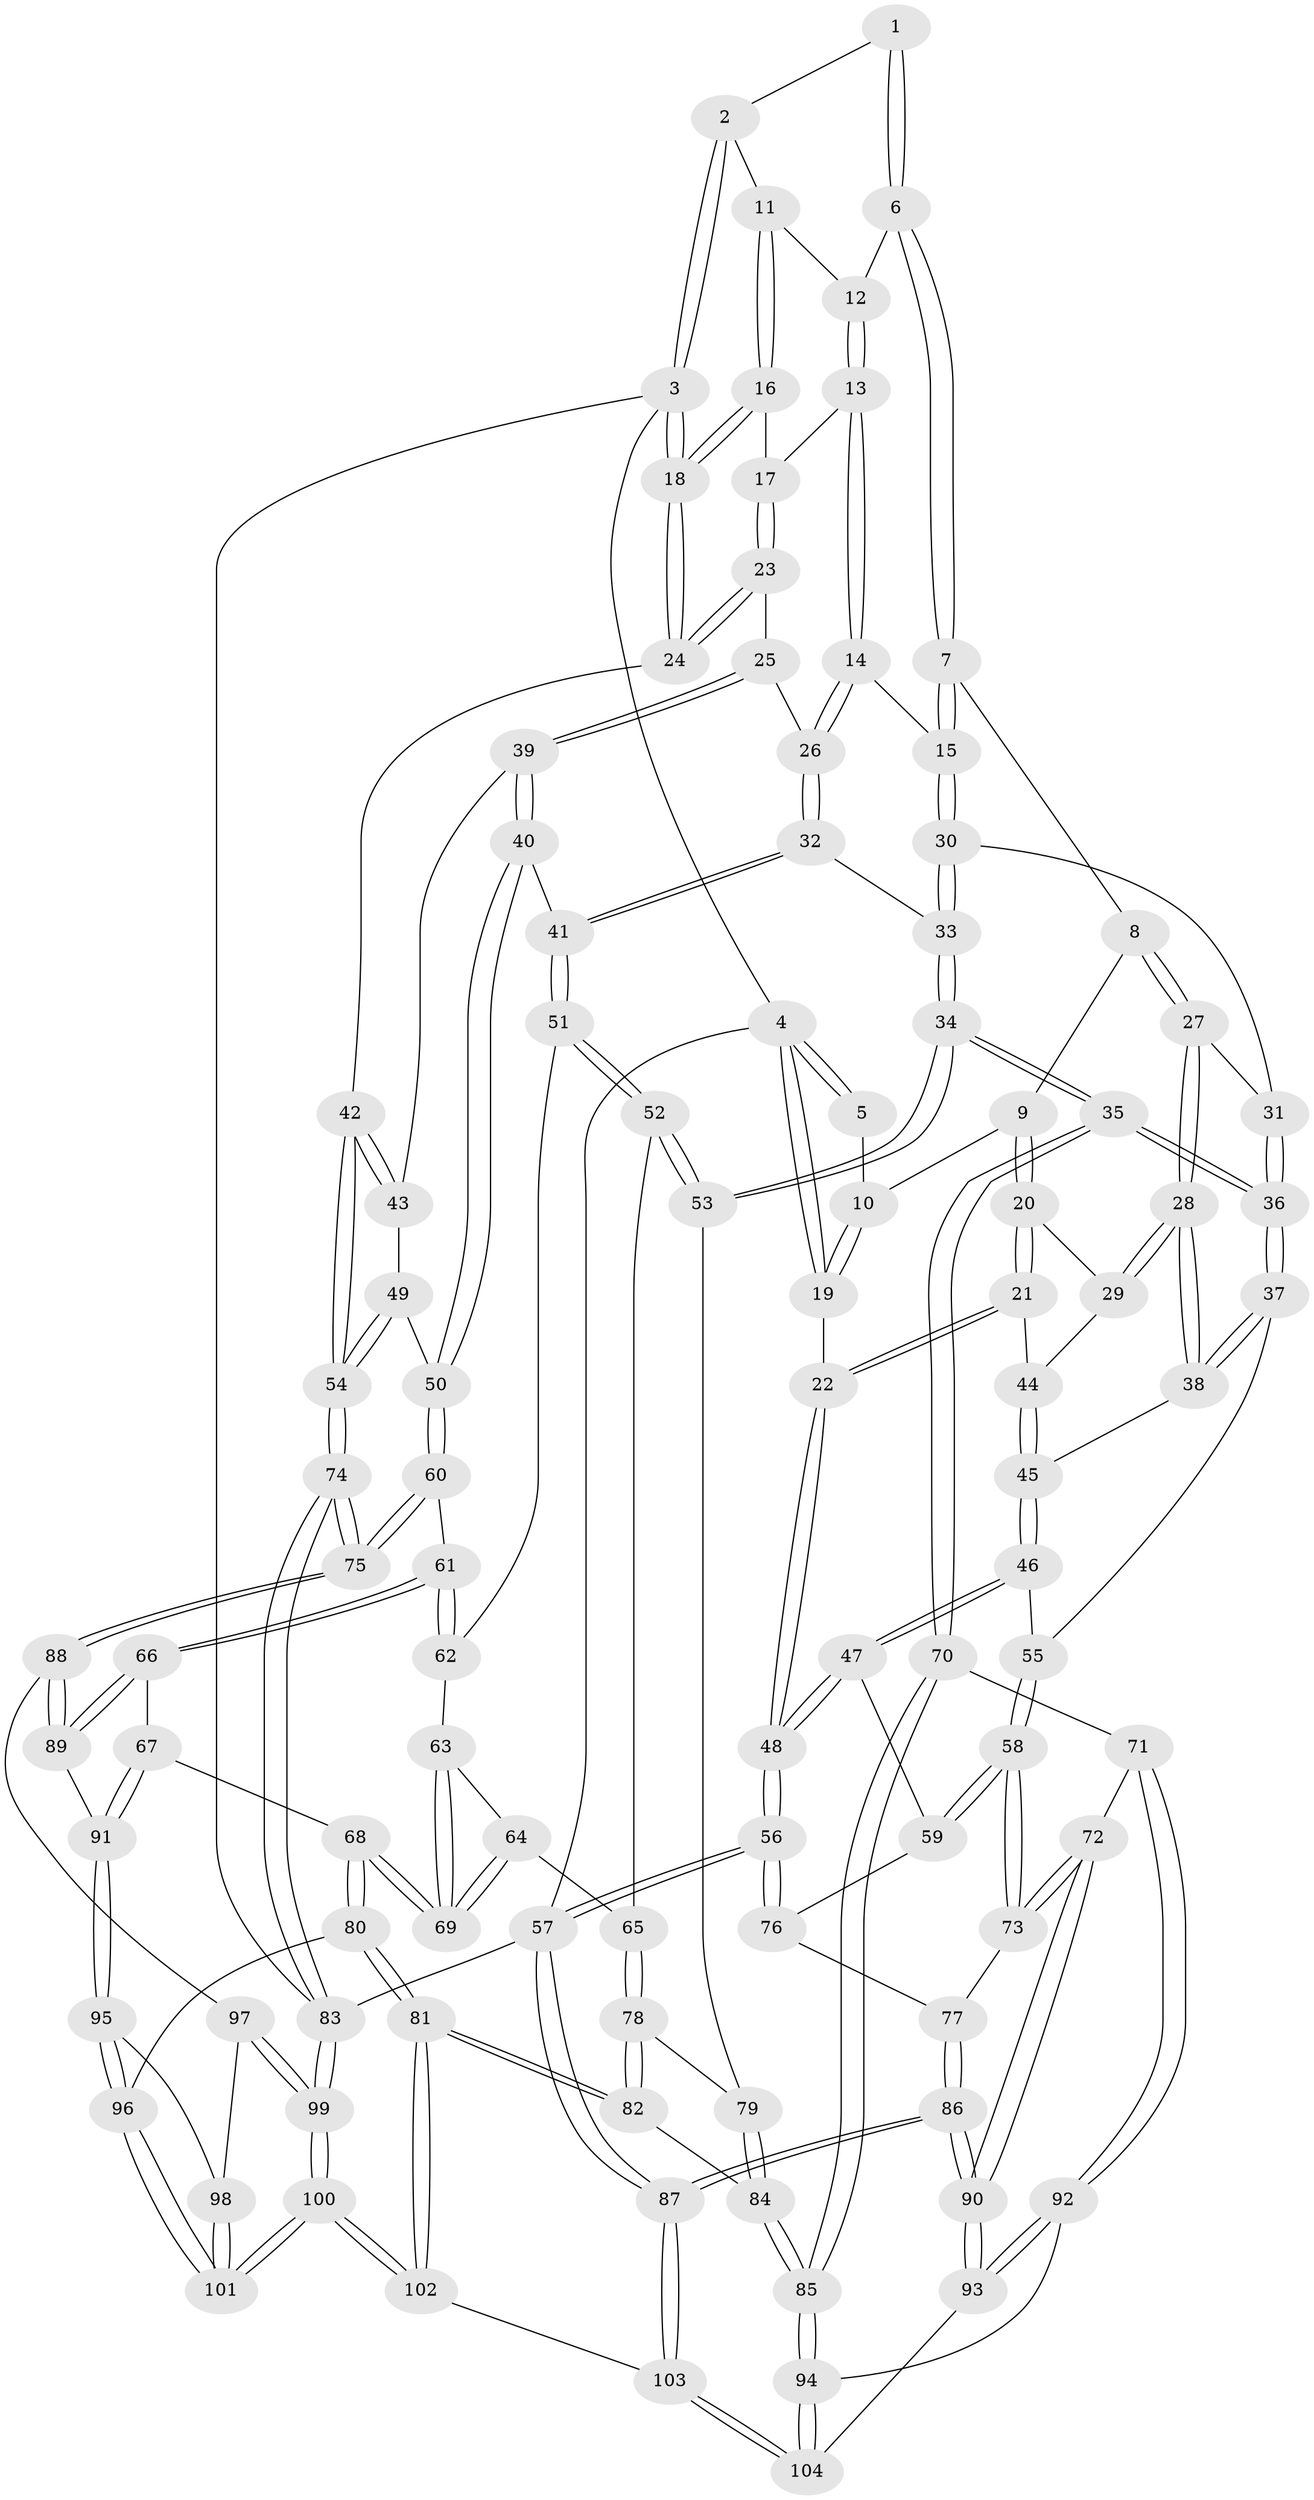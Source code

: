 // coarse degree distribution, {4: 0.273972602739726, 3: 0.7123287671232876, 2: 0.0136986301369863}
// Generated by graph-tools (version 1.1) at 2025/38/03/04/25 23:38:26]
// undirected, 104 vertices, 257 edges
graph export_dot {
  node [color=gray90,style=filled];
  1 [pos="+0.4878527044576191+0"];
  2 [pos="+0.8134116184548217+0"];
  3 [pos="+1+0"];
  4 [pos="+0+0"];
  5 [pos="+0.33949135876902614+0"];
  6 [pos="+0.488034093706587+0"];
  7 [pos="+0.38321810367224857+0.18036814399685688"];
  8 [pos="+0.3180361809152653+0.21333414018759297"];
  9 [pos="+0.18672824811477945+0.17678318050013542"];
  10 [pos="+0.181389603390764+0.17355872260925517"];
  11 [pos="+0.7642023488212467+0.09758514868230501"];
  12 [pos="+0.6051416981176639+0.0282326996661378"];
  13 [pos="+0.6139747459420138+0.22139891100427264"];
  14 [pos="+0.6035574403424812+0.23829062777271817"];
  15 [pos="+0.504138866477104+0.27389050456727404"];
  16 [pos="+0.7708904126622793+0.10264682970205771"];
  17 [pos="+0.8012572416115892+0.19354263373337874"];
  18 [pos="+1+0"];
  19 [pos="+0+0.06657741401887043"];
  20 [pos="+0.16161854208837104+0.3698832210600762"];
  21 [pos="+0+0.3236954161202664"];
  22 [pos="+0+0.28334707224638206"];
  23 [pos="+0.8778885707676092+0.27017361434855874"];
  24 [pos="+1+0.14610754108999535"];
  25 [pos="+0.8620721927128171+0.29605557232438057"];
  26 [pos="+0.6748499027533319+0.3334713353030848"];
  27 [pos="+0.3028893991182784+0.3420766485832094"];
  28 [pos="+0.2774067803271302+0.4218262982905022"];
  29 [pos="+0.20643513995518725+0.4060413394163894"];
  30 [pos="+0.5032918045981568+0.30560314362265845"];
  31 [pos="+0.4529273819451914+0.35885945724986684"];
  32 [pos="+0.6193759218805296+0.47629805819845306"];
  33 [pos="+0.5981400468244995+0.47596980330062466"];
  34 [pos="+0.4052065806344439+0.5836228857963902"];
  35 [pos="+0.402298479345521+0.5837762539534075"];
  36 [pos="+0.37452815243365045+0.5486479474867852"];
  37 [pos="+0.35837658980711745+0.536241942912093"];
  38 [pos="+0.2882500532267414+0.44307245389560945"];
  39 [pos="+0.838043906946366+0.45271919038625746"];
  40 [pos="+0.8332994423009424+0.45681006512997124"];
  41 [pos="+0.7050127147940626+0.5257218910711766"];
  42 [pos="+1+0.4990471544468912"];
  43 [pos="+0.865861951381845+0.4674401468744034"];
  44 [pos="+0.10842890987456842+0.48331164633192747"];
  45 [pos="+0.11630201305938324+0.549711733232423"];
  46 [pos="+0.11384170422283205+0.5625812889908406"];
  47 [pos="+0.08315932180720965+0.598740506376133"];
  48 [pos="+0+0.5573290861511286"];
  49 [pos="+0.9337089590477939+0.5706416315648329"];
  50 [pos="+0.8715852327064066+0.6411127051100647"];
  51 [pos="+0.7093064312010965+0.561140789934678"];
  52 [pos="+0.5953509394325494+0.6671170440802533"];
  53 [pos="+0.4564144827787641+0.6192776805891216"];
  54 [pos="+1+0.6226461214791167"];
  55 [pos="+0.20548465267394642+0.5737379549235504"];
  56 [pos="+0+0.9246981432333528"];
  57 [pos="+0+1"];
  58 [pos="+0.17646535705116856+0.6925660564767758"];
  59 [pos="+0.09600800587258719+0.6277849286550509"];
  60 [pos="+0.8615661049670136+0.6720586059788606"];
  61 [pos="+0.8111469148493535+0.6756417956561064"];
  62 [pos="+0.7118823881202205+0.5665981539671978"];
  63 [pos="+0.7018963433239112+0.6066782907460532"];
  64 [pos="+0.640232727442132+0.7132840337551702"];
  65 [pos="+0.6092260236231147+0.6971854562739487"];
  66 [pos="+0.7890393299458975+0.7123865861317373"];
  67 [pos="+0.7397226344003347+0.7530430884540448"];
  68 [pos="+0.6928934702508734+0.7694129709920225"];
  69 [pos="+0.6894541360034808+0.7630389789394874"];
  70 [pos="+0.37999208196831974+0.6318089407318243"];
  71 [pos="+0.3158717709362471+0.7002657559535478"];
  72 [pos="+0.21722466247082664+0.722700056738504"];
  73 [pos="+0.18152087926699195+0.6986429272865825"];
  74 [pos="+1+0.8184300436668204"];
  75 [pos="+1+0.7898287559970458"];
  76 [pos="+0.05973268703688323+0.7016727131260583"];
  77 [pos="+0.09680156373769903+0.74011792713201"];
  78 [pos="+0.5821516873334672+0.7338640449084198"];
  79 [pos="+0.5220382776817568+0.7183336800159371"];
  80 [pos="+0.6426878041137005+0.8763276639018277"];
  81 [pos="+0.6270917468460481+0.8823060576870091"];
  82 [pos="+0.580495722251232+0.8691857055328868"];
  83 [pos="+1+1"];
  84 [pos="+0.5427561468807947+0.8673191672044008"];
  85 [pos="+0.5003584400764127+0.8749263448014551"];
  86 [pos="+0+1"];
  87 [pos="+0+1"];
  88 [pos="+0.8796352342030899+0.8366101971093585"];
  89 [pos="+0.8492258459745095+0.8258840621469691"];
  90 [pos="+0.04123604293634273+1"];
  91 [pos="+0.8050568914207293+0.828950083259846"];
  92 [pos="+0.3345224948627735+0.8418092110239777"];
  93 [pos="+0.19733682859307408+0.9914794732327463"];
  94 [pos="+0.4786682381809003+0.8905832051851533"];
  95 [pos="+0.7147357050962251+0.8995267115018755"];
  96 [pos="+0.7138526383176793+0.8995453782582945"];
  97 [pos="+0.8308038863642018+0.9235872224158549"];
  98 [pos="+0.788199941819013+0.9259521432118547"];
  99 [pos="+1+1"];
  100 [pos="+0.8170999233007828+1"];
  101 [pos="+0.7958736997865841+1"];
  102 [pos="+0.615044954538277+1"];
  103 [pos="+0.4504568768573941+1"];
  104 [pos="+0.4625404499385594+0.9299851263319757"];
  1 -- 2;
  1 -- 6;
  1 -- 6;
  2 -- 3;
  2 -- 3;
  2 -- 11;
  3 -- 4;
  3 -- 18;
  3 -- 18;
  3 -- 83;
  4 -- 5;
  4 -- 5;
  4 -- 19;
  4 -- 19;
  4 -- 57;
  5 -- 10;
  6 -- 7;
  6 -- 7;
  6 -- 12;
  7 -- 8;
  7 -- 15;
  7 -- 15;
  8 -- 9;
  8 -- 27;
  8 -- 27;
  9 -- 10;
  9 -- 20;
  9 -- 20;
  10 -- 19;
  10 -- 19;
  11 -- 12;
  11 -- 16;
  11 -- 16;
  12 -- 13;
  12 -- 13;
  13 -- 14;
  13 -- 14;
  13 -- 17;
  14 -- 15;
  14 -- 26;
  14 -- 26;
  15 -- 30;
  15 -- 30;
  16 -- 17;
  16 -- 18;
  16 -- 18;
  17 -- 23;
  17 -- 23;
  18 -- 24;
  18 -- 24;
  19 -- 22;
  20 -- 21;
  20 -- 21;
  20 -- 29;
  21 -- 22;
  21 -- 22;
  21 -- 44;
  22 -- 48;
  22 -- 48;
  23 -- 24;
  23 -- 24;
  23 -- 25;
  24 -- 42;
  25 -- 26;
  25 -- 39;
  25 -- 39;
  26 -- 32;
  26 -- 32;
  27 -- 28;
  27 -- 28;
  27 -- 31;
  28 -- 29;
  28 -- 29;
  28 -- 38;
  28 -- 38;
  29 -- 44;
  30 -- 31;
  30 -- 33;
  30 -- 33;
  31 -- 36;
  31 -- 36;
  32 -- 33;
  32 -- 41;
  32 -- 41;
  33 -- 34;
  33 -- 34;
  34 -- 35;
  34 -- 35;
  34 -- 53;
  34 -- 53;
  35 -- 36;
  35 -- 36;
  35 -- 70;
  35 -- 70;
  36 -- 37;
  36 -- 37;
  37 -- 38;
  37 -- 38;
  37 -- 55;
  38 -- 45;
  39 -- 40;
  39 -- 40;
  39 -- 43;
  40 -- 41;
  40 -- 50;
  40 -- 50;
  41 -- 51;
  41 -- 51;
  42 -- 43;
  42 -- 43;
  42 -- 54;
  42 -- 54;
  43 -- 49;
  44 -- 45;
  44 -- 45;
  45 -- 46;
  45 -- 46;
  46 -- 47;
  46 -- 47;
  46 -- 55;
  47 -- 48;
  47 -- 48;
  47 -- 59;
  48 -- 56;
  48 -- 56;
  49 -- 50;
  49 -- 54;
  49 -- 54;
  50 -- 60;
  50 -- 60;
  51 -- 52;
  51 -- 52;
  51 -- 62;
  52 -- 53;
  52 -- 53;
  52 -- 65;
  53 -- 79;
  54 -- 74;
  54 -- 74;
  55 -- 58;
  55 -- 58;
  56 -- 57;
  56 -- 57;
  56 -- 76;
  56 -- 76;
  57 -- 87;
  57 -- 87;
  57 -- 83;
  58 -- 59;
  58 -- 59;
  58 -- 73;
  58 -- 73;
  59 -- 76;
  60 -- 61;
  60 -- 75;
  60 -- 75;
  61 -- 62;
  61 -- 62;
  61 -- 66;
  61 -- 66;
  62 -- 63;
  63 -- 64;
  63 -- 69;
  63 -- 69;
  64 -- 65;
  64 -- 69;
  64 -- 69;
  65 -- 78;
  65 -- 78;
  66 -- 67;
  66 -- 89;
  66 -- 89;
  67 -- 68;
  67 -- 91;
  67 -- 91;
  68 -- 69;
  68 -- 69;
  68 -- 80;
  68 -- 80;
  70 -- 71;
  70 -- 85;
  70 -- 85;
  71 -- 72;
  71 -- 92;
  71 -- 92;
  72 -- 73;
  72 -- 73;
  72 -- 90;
  72 -- 90;
  73 -- 77;
  74 -- 75;
  74 -- 75;
  74 -- 83;
  74 -- 83;
  75 -- 88;
  75 -- 88;
  76 -- 77;
  77 -- 86;
  77 -- 86;
  78 -- 79;
  78 -- 82;
  78 -- 82;
  79 -- 84;
  79 -- 84;
  80 -- 81;
  80 -- 81;
  80 -- 96;
  81 -- 82;
  81 -- 82;
  81 -- 102;
  81 -- 102;
  82 -- 84;
  83 -- 99;
  83 -- 99;
  84 -- 85;
  84 -- 85;
  85 -- 94;
  85 -- 94;
  86 -- 87;
  86 -- 87;
  86 -- 90;
  86 -- 90;
  87 -- 103;
  87 -- 103;
  88 -- 89;
  88 -- 89;
  88 -- 97;
  89 -- 91;
  90 -- 93;
  90 -- 93;
  91 -- 95;
  91 -- 95;
  92 -- 93;
  92 -- 93;
  92 -- 94;
  93 -- 104;
  94 -- 104;
  94 -- 104;
  95 -- 96;
  95 -- 96;
  95 -- 98;
  96 -- 101;
  96 -- 101;
  97 -- 98;
  97 -- 99;
  97 -- 99;
  98 -- 101;
  98 -- 101;
  99 -- 100;
  99 -- 100;
  100 -- 101;
  100 -- 101;
  100 -- 102;
  100 -- 102;
  102 -- 103;
  103 -- 104;
  103 -- 104;
}
